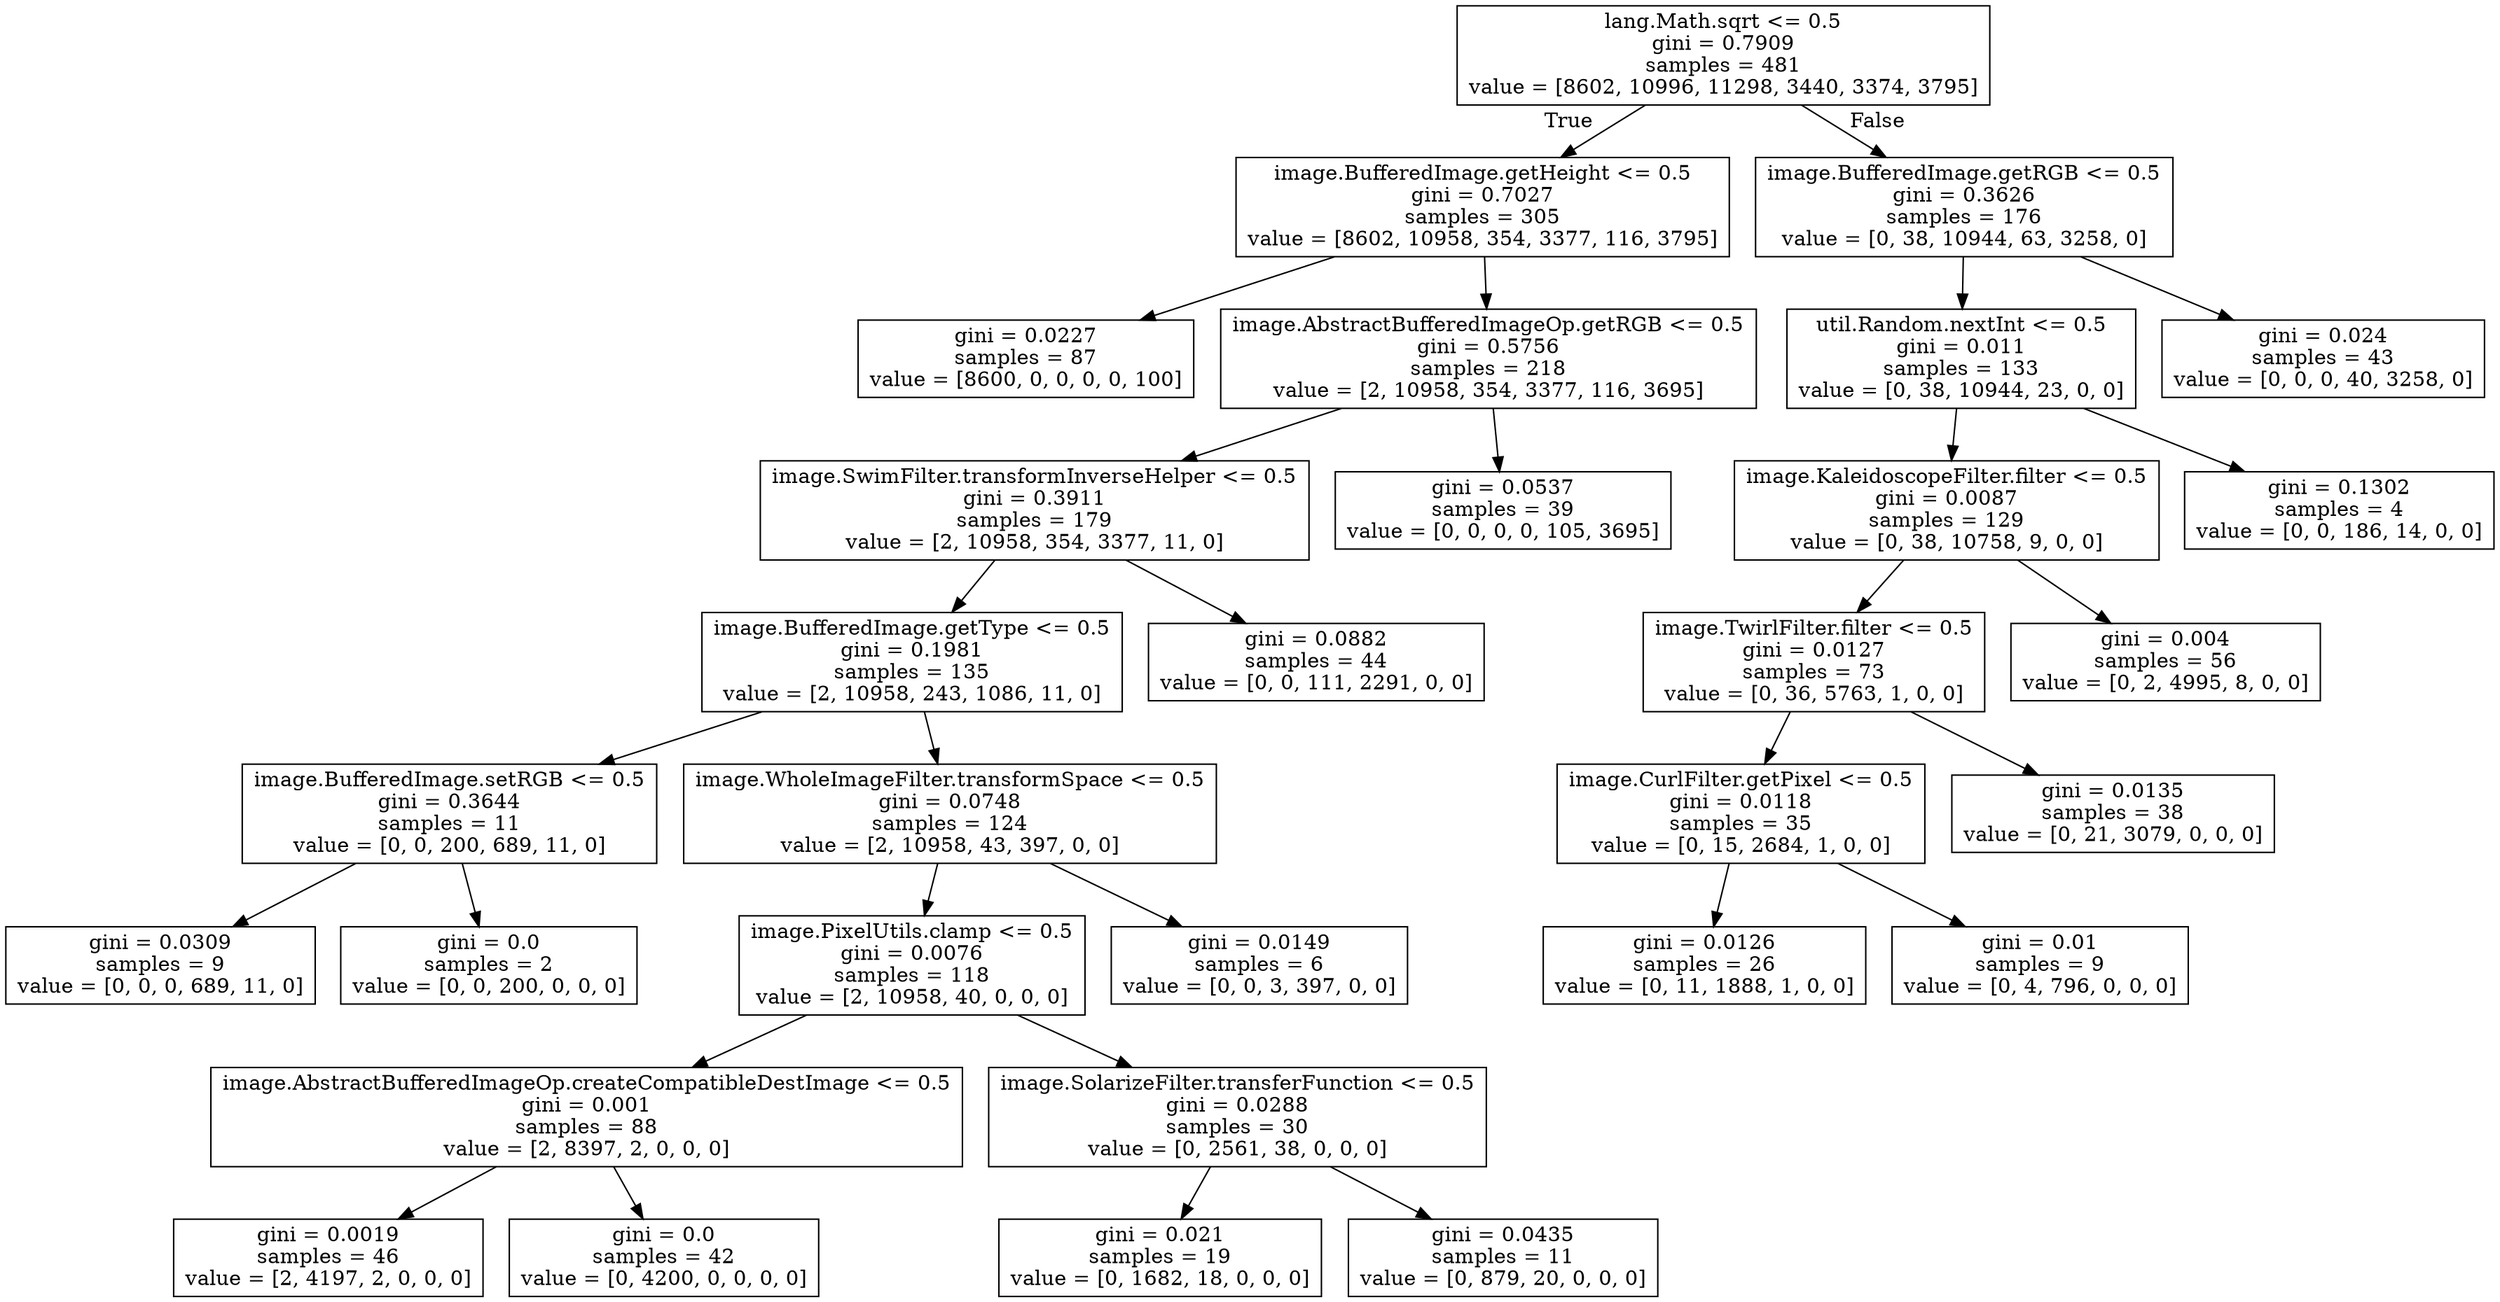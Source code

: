 digraph Tree {
node [shape=box] ;
0 [label="lang.Math.sqrt <= 0.5\ngini = 0.7909\nsamples = 481\nvalue = [8602, 10996, 11298, 3440, 3374, 3795]"] ;
1 [label="image.BufferedImage.getHeight <= 0.5\ngini = 0.7027\nsamples = 305\nvalue = [8602, 10958, 354, 3377, 116, 3795]"] ;
0 -> 1 [labeldistance=2.5, labelangle=45, headlabel="True"] ;
2 [label="gini = 0.0227\nsamples = 87\nvalue = [8600, 0, 0, 0, 0, 100]"] ;
1 -> 2 ;
3 [label="image.AbstractBufferedImageOp.getRGB <= 0.5\ngini = 0.5756\nsamples = 218\nvalue = [2, 10958, 354, 3377, 116, 3695]"] ;
1 -> 3 ;
4 [label="image.SwimFilter.transformInverseHelper <= 0.5\ngini = 0.3911\nsamples = 179\nvalue = [2, 10958, 354, 3377, 11, 0]"] ;
3 -> 4 ;
5 [label="image.BufferedImage.getType <= 0.5\ngini = 0.1981\nsamples = 135\nvalue = [2, 10958, 243, 1086, 11, 0]"] ;
4 -> 5 ;
6 [label="image.BufferedImage.setRGB <= 0.5\ngini = 0.3644\nsamples = 11\nvalue = [0, 0, 200, 689, 11, 0]"] ;
5 -> 6 ;
7 [label="gini = 0.0309\nsamples = 9\nvalue = [0, 0, 0, 689, 11, 0]"] ;
6 -> 7 ;
8 [label="gini = 0.0\nsamples = 2\nvalue = [0, 0, 200, 0, 0, 0]"] ;
6 -> 8 ;
9 [label="image.WholeImageFilter.transformSpace <= 0.5\ngini = 0.0748\nsamples = 124\nvalue = [2, 10958, 43, 397, 0, 0]"] ;
5 -> 9 ;
10 [label="image.PixelUtils.clamp <= 0.5\ngini = 0.0076\nsamples = 118\nvalue = [2, 10958, 40, 0, 0, 0]"] ;
9 -> 10 ;
11 [label="image.AbstractBufferedImageOp.createCompatibleDestImage <= 0.5\ngini = 0.001\nsamples = 88\nvalue = [2, 8397, 2, 0, 0, 0]"] ;
10 -> 11 ;
12 [label="gini = 0.0019\nsamples = 46\nvalue = [2, 4197, 2, 0, 0, 0]"] ;
11 -> 12 ;
13 [label="gini = 0.0\nsamples = 42\nvalue = [0, 4200, 0, 0, 0, 0]"] ;
11 -> 13 ;
14 [label="image.SolarizeFilter.transferFunction <= 0.5\ngini = 0.0288\nsamples = 30\nvalue = [0, 2561, 38, 0, 0, 0]"] ;
10 -> 14 ;
15 [label="gini = 0.021\nsamples = 19\nvalue = [0, 1682, 18, 0, 0, 0]"] ;
14 -> 15 ;
16 [label="gini = 0.0435\nsamples = 11\nvalue = [0, 879, 20, 0, 0, 0]"] ;
14 -> 16 ;
17 [label="gini = 0.0149\nsamples = 6\nvalue = [0, 0, 3, 397, 0, 0]"] ;
9 -> 17 ;
18 [label="gini = 0.0882\nsamples = 44\nvalue = [0, 0, 111, 2291, 0, 0]"] ;
4 -> 18 ;
19 [label="gini = 0.0537\nsamples = 39\nvalue = [0, 0, 0, 0, 105, 3695]"] ;
3 -> 19 ;
20 [label="image.BufferedImage.getRGB <= 0.5\ngini = 0.3626\nsamples = 176\nvalue = [0, 38, 10944, 63, 3258, 0]"] ;
0 -> 20 [labeldistance=2.5, labelangle=-45, headlabel="False"] ;
21 [label="util.Random.nextInt <= 0.5\ngini = 0.011\nsamples = 133\nvalue = [0, 38, 10944, 23, 0, 0]"] ;
20 -> 21 ;
22 [label="image.KaleidoscopeFilter.filter <= 0.5\ngini = 0.0087\nsamples = 129\nvalue = [0, 38, 10758, 9, 0, 0]"] ;
21 -> 22 ;
23 [label="image.TwirlFilter.filter <= 0.5\ngini = 0.0127\nsamples = 73\nvalue = [0, 36, 5763, 1, 0, 0]"] ;
22 -> 23 ;
24 [label="image.CurlFilter.getPixel <= 0.5\ngini = 0.0118\nsamples = 35\nvalue = [0, 15, 2684, 1, 0, 0]"] ;
23 -> 24 ;
25 [label="gini = 0.0126\nsamples = 26\nvalue = [0, 11, 1888, 1, 0, 0]"] ;
24 -> 25 ;
26 [label="gini = 0.01\nsamples = 9\nvalue = [0, 4, 796, 0, 0, 0]"] ;
24 -> 26 ;
27 [label="gini = 0.0135\nsamples = 38\nvalue = [0, 21, 3079, 0, 0, 0]"] ;
23 -> 27 ;
28 [label="gini = 0.004\nsamples = 56\nvalue = [0, 2, 4995, 8, 0, 0]"] ;
22 -> 28 ;
29 [label="gini = 0.1302\nsamples = 4\nvalue = [0, 0, 186, 14, 0, 0]"] ;
21 -> 29 ;
30 [label="gini = 0.024\nsamples = 43\nvalue = [0, 0, 0, 40, 3258, 0]"] ;
20 -> 30 ;
}